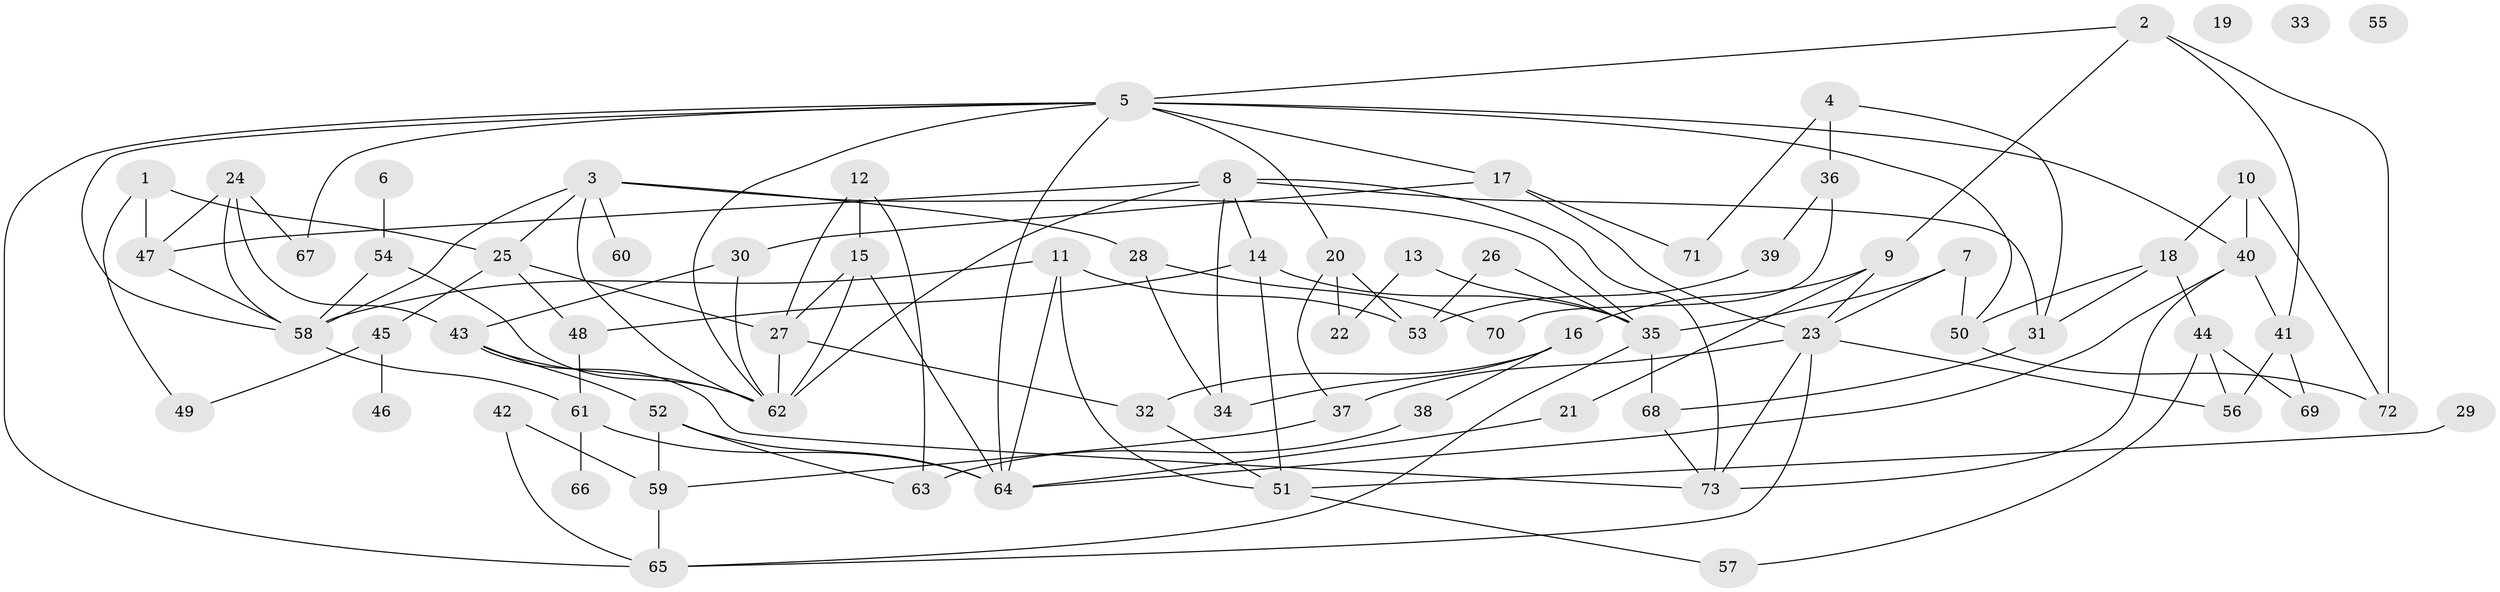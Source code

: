 // coarse degree distribution, {5: 0.11764705882352941, 9: 0.11764705882352941, 8: 0.058823529411764705, 6: 0.058823529411764705, 4: 0.17647058823529413, 7: 0.029411764705882353, 2: 0.17647058823529413, 3: 0.14705882352941177, 11: 0.029411764705882353, 1: 0.08823529411764706}
// Generated by graph-tools (version 1.1) at 2025/48/03/04/25 22:48:05]
// undirected, 73 vertices, 127 edges
graph export_dot {
  node [color=gray90,style=filled];
  1;
  2;
  3;
  4;
  5;
  6;
  7;
  8;
  9;
  10;
  11;
  12;
  13;
  14;
  15;
  16;
  17;
  18;
  19;
  20;
  21;
  22;
  23;
  24;
  25;
  26;
  27;
  28;
  29;
  30;
  31;
  32;
  33;
  34;
  35;
  36;
  37;
  38;
  39;
  40;
  41;
  42;
  43;
  44;
  45;
  46;
  47;
  48;
  49;
  50;
  51;
  52;
  53;
  54;
  55;
  56;
  57;
  58;
  59;
  60;
  61;
  62;
  63;
  64;
  65;
  66;
  67;
  68;
  69;
  70;
  71;
  72;
  73;
  1 -- 25;
  1 -- 47;
  1 -- 49;
  2 -- 5;
  2 -- 9;
  2 -- 41;
  2 -- 72;
  3 -- 25;
  3 -- 28;
  3 -- 35;
  3 -- 58;
  3 -- 60;
  3 -- 62;
  4 -- 31;
  4 -- 36;
  4 -- 71;
  5 -- 17;
  5 -- 20;
  5 -- 40;
  5 -- 50;
  5 -- 58;
  5 -- 62;
  5 -- 64;
  5 -- 65;
  5 -- 67;
  6 -- 54;
  7 -- 23;
  7 -- 35;
  7 -- 50;
  8 -- 14;
  8 -- 31;
  8 -- 34;
  8 -- 47;
  8 -- 62;
  8 -- 73;
  9 -- 16;
  9 -- 21;
  9 -- 23;
  10 -- 18;
  10 -- 40;
  10 -- 72;
  11 -- 51;
  11 -- 53;
  11 -- 58;
  11 -- 64;
  12 -- 15;
  12 -- 27;
  12 -- 63;
  13 -- 22;
  13 -- 35;
  14 -- 35;
  14 -- 48;
  14 -- 51;
  15 -- 27;
  15 -- 62;
  15 -- 64;
  16 -- 32;
  16 -- 34;
  16 -- 38;
  17 -- 23;
  17 -- 30;
  17 -- 71;
  18 -- 31;
  18 -- 44;
  18 -- 50;
  20 -- 22;
  20 -- 37;
  20 -- 53;
  21 -- 64;
  23 -- 37;
  23 -- 56;
  23 -- 65;
  23 -- 73;
  24 -- 43;
  24 -- 47;
  24 -- 58;
  24 -- 67;
  25 -- 27;
  25 -- 45;
  25 -- 48;
  26 -- 35;
  26 -- 53;
  27 -- 32;
  27 -- 62;
  28 -- 34;
  28 -- 70;
  29 -- 51;
  30 -- 43;
  30 -- 62;
  31 -- 68;
  32 -- 51;
  35 -- 65;
  35 -- 68;
  36 -- 39;
  36 -- 70;
  37 -- 59;
  38 -- 63;
  39 -- 53;
  40 -- 41;
  40 -- 64;
  40 -- 73;
  41 -- 56;
  41 -- 69;
  42 -- 59;
  42 -- 65;
  43 -- 52;
  43 -- 62;
  43 -- 73;
  44 -- 56;
  44 -- 57;
  44 -- 69;
  45 -- 46;
  45 -- 49;
  47 -- 58;
  48 -- 61;
  50 -- 72;
  51 -- 57;
  52 -- 59;
  52 -- 63;
  52 -- 64;
  54 -- 58;
  54 -- 62;
  58 -- 61;
  59 -- 65;
  61 -- 64;
  61 -- 66;
  68 -- 73;
}
